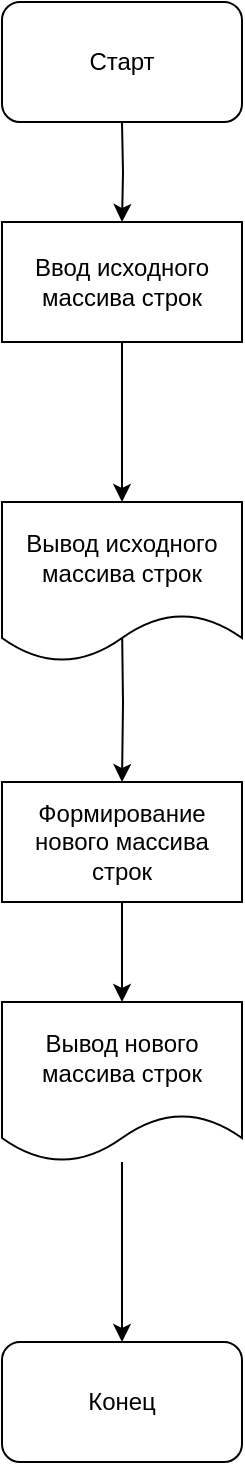 <mxfile version="22.1.21" type="device">
  <diagram name="Page-1" id="shlyCNfIXENvIiWvKQmi">
    <mxGraphModel dx="701" dy="837" grid="1" gridSize="10" guides="1" tooltips="1" connect="1" arrows="1" fold="1" page="1" pageScale="1" pageWidth="850" pageHeight="1100" math="0" shadow="0">
      <root>
        <mxCell id="0" />
        <mxCell id="1" parent="0" />
        <mxCell id="LuacRAJrv1x_D5dicagy-3" value="" style="edgeStyle=orthogonalEdgeStyle;rounded=0;orthogonalLoop=1;jettySize=auto;html=1;" parent="1" target="LuacRAJrv1x_D5dicagy-2" edge="1">
          <mxGeometry relative="1" as="geometry">
            <mxPoint x="425" y="120" as="sourcePoint" />
          </mxGeometry>
        </mxCell>
        <mxCell id="LuacRAJrv1x_D5dicagy-7" value="" style="edgeStyle=orthogonalEdgeStyle;rounded=0;orthogonalLoop=1;jettySize=auto;html=1;" parent="1" source="LuacRAJrv1x_D5dicagy-2" edge="1">
          <mxGeometry relative="1" as="geometry">
            <mxPoint x="425" y="310" as="targetPoint" />
          </mxGeometry>
        </mxCell>
        <mxCell id="LuacRAJrv1x_D5dicagy-2" value="Ввод исходного массива строк" style="whiteSpace=wrap;html=1;" parent="1" vertex="1">
          <mxGeometry x="365" y="170" width="120" height="60" as="geometry" />
        </mxCell>
        <mxCell id="LuacRAJrv1x_D5dicagy-4" value="Старт" style="rounded=1;whiteSpace=wrap;html=1;" parent="1" vertex="1">
          <mxGeometry x="365" y="60" width="120" height="60" as="geometry" />
        </mxCell>
        <mxCell id="LuacRAJrv1x_D5dicagy-9" value="" style="edgeStyle=orthogonalEdgeStyle;rounded=0;orthogonalLoop=1;jettySize=auto;html=1;" parent="1" target="LuacRAJrv1x_D5dicagy-8" edge="1">
          <mxGeometry relative="1" as="geometry">
            <mxPoint x="425" y="370" as="sourcePoint" />
          </mxGeometry>
        </mxCell>
        <mxCell id="LuacRAJrv1x_D5dicagy-18" value="" style="edgeStyle=orthogonalEdgeStyle;rounded=0;orthogonalLoop=1;jettySize=auto;html=1;" parent="1" source="LuacRAJrv1x_D5dicagy-8" edge="1">
          <mxGeometry relative="1" as="geometry">
            <mxPoint x="425" y="560" as="targetPoint" />
          </mxGeometry>
        </mxCell>
        <mxCell id="LuacRAJrv1x_D5dicagy-8" value="Формирование нового массива строк" style="whiteSpace=wrap;html=1;" parent="1" vertex="1">
          <mxGeometry x="365" y="450" width="120" height="60" as="geometry" />
        </mxCell>
        <mxCell id="LuacRAJrv1x_D5dicagy-13" value="" style="edgeStyle=orthogonalEdgeStyle;rounded=0;orthogonalLoop=1;jettySize=auto;html=1;" parent="1" source="LuacRAJrv1x_D5dicagy-10" target="LuacRAJrv1x_D5dicagy-12" edge="1">
          <mxGeometry relative="1" as="geometry" />
        </mxCell>
        <mxCell id="LuacRAJrv1x_D5dicagy-10" value="Вывод нового массива строк " style="shape=document;whiteSpace=wrap;html=1;boundedLbl=1;" parent="1" vertex="1">
          <mxGeometry x="365" y="560" width="120" height="80" as="geometry" />
        </mxCell>
        <mxCell id="LuacRAJrv1x_D5dicagy-12" value="Конец" style="rounded=1;whiteSpace=wrap;html=1;" parent="1" vertex="1">
          <mxGeometry x="365" y="730" width="120" height="60" as="geometry" />
        </mxCell>
        <mxCell id="LuacRAJrv1x_D5dicagy-14" value="Вывод исходного массива строк" style="shape=document;whiteSpace=wrap;html=1;boundedLbl=1;" parent="1" vertex="1">
          <mxGeometry x="365" y="310" width="120" height="80" as="geometry" />
        </mxCell>
      </root>
    </mxGraphModel>
  </diagram>
</mxfile>
